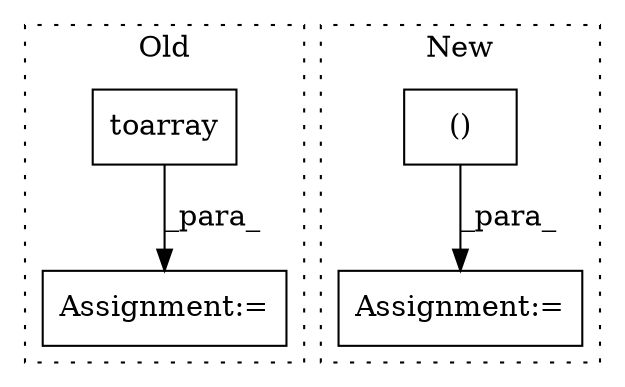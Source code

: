 digraph G {
subgraph cluster0 {
1 [label="toarray" a="32" s="1572" l="9" shape="box"];
4 [label="Assignment:=" a="7" s="1557" l="1" shape="box"];
label = "Old";
style="dotted";
}
subgraph cluster1 {
2 [label="()" a="106" s="1225" l="15" shape="box"];
3 [label="Assignment:=" a="7" s="1200" l="1" shape="box"];
label = "New";
style="dotted";
}
1 -> 4 [label="_para_"];
2 -> 3 [label="_para_"];
}
